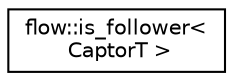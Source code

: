 digraph "Graphical Class Hierarchy"
{
 // LATEX_PDF_SIZE
  edge [fontname="Helvetica",fontsize="10",labelfontname="Helvetica",labelfontsize="10"];
  node [fontname="Helvetica",fontsize="10",shape=record];
  rankdir="LR";
  Node0 [label="flow::is_follower\<\l CaptorT \>",height=0.2,width=0.4,color="black", fillcolor="white", style="filled",URL="$structflow_1_1is__follower.html",tooltip="Checks if captor object derived from a Follower base."];
}
